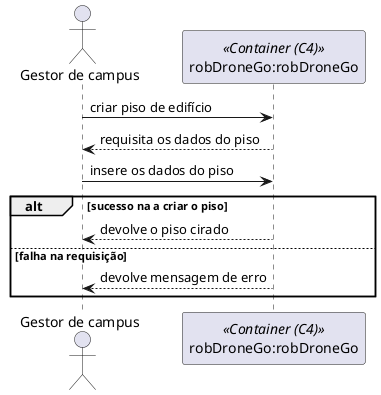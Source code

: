 @startuml

actor "Gestor de campus" as Actor
participant "robDroneGo:robDroneGo" as Container <<Container (C4)>>

Actor -> Container: criar piso de edifício
Container --> Actor: requisita os dados do piso
Actor -> Container: insere os dados do piso

alt sucesso na a criar o piso
    Container --> Actor: devolve o piso cirado
else falha na requisição
    Container --> Actor: devolve mensagem de erro
end


@enduml
